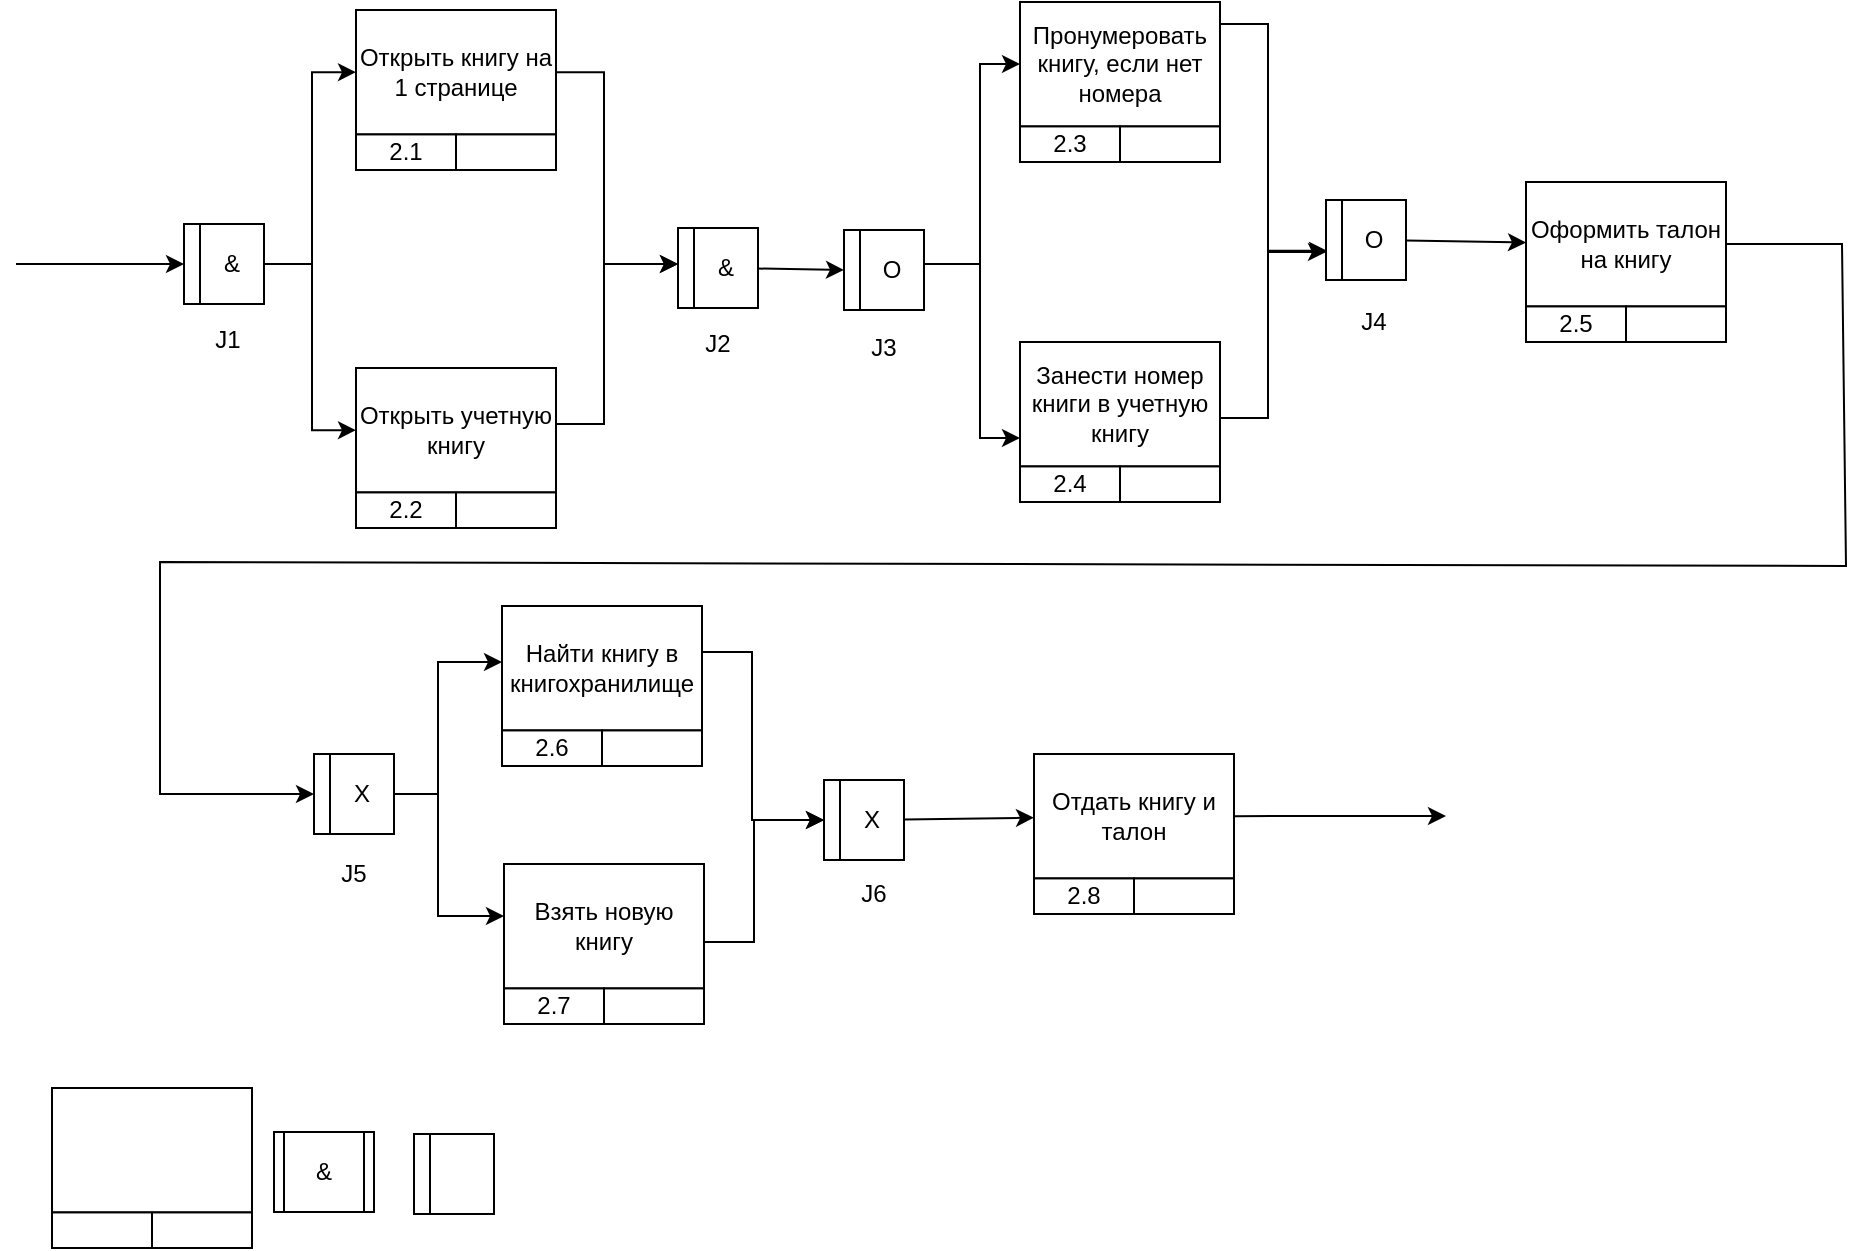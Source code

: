 <mxfile version="20.6.0"><diagram id="RGKb7DdniFXa1uoSHmu_" name="Page-1"><mxGraphModel dx="1381" dy="833" grid="0" gridSize="10" guides="1" tooltips="1" connect="1" arrows="1" fold="1" page="1" pageScale="1" pageWidth="3300" pageHeight="2339" math="0" shadow="0"><root><mxCell id="0"/><mxCell id="1" parent="0"/><mxCell id="c4hgPOqtpNpyNaUVvEY9-31" value="" style="group" parent="1" vertex="1" connectable="0"><mxGeometry x="28" y="557" width="100" height="80" as="geometry"/></mxCell><mxCell id="c4hgPOqtpNpyNaUVvEY9-8" value="" style="group" parent="c4hgPOqtpNpyNaUVvEY9-31" vertex="1" connectable="0"><mxGeometry width="100" height="62.222" as="geometry"/></mxCell><mxCell id="c4hgPOqtpNpyNaUVvEY9-9" value="" style="rounded=0;whiteSpace=wrap;html=1;" parent="c4hgPOqtpNpyNaUVvEY9-8" vertex="1"><mxGeometry width="100" height="62.222" as="geometry"/></mxCell><mxCell id="c4hgPOqtpNpyNaUVvEY9-11" value="" style="rounded=0;whiteSpace=wrap;html=1;" parent="c4hgPOqtpNpyNaUVvEY9-31" vertex="1"><mxGeometry x="50" y="62.222" width="50" height="17.778" as="geometry"/></mxCell><mxCell id="c4hgPOqtpNpyNaUVvEY9-10" value="" style="rounded=0;whiteSpace=wrap;html=1;" parent="c4hgPOqtpNpyNaUVvEY9-31" vertex="1"><mxGeometry y="62.222" width="50" height="17.778" as="geometry"/></mxCell><mxCell id="c4hgPOqtpNpyNaUVvEY9-40" value="&amp;amp;" style="shape=process;whiteSpace=wrap;html=1;backgroundOutline=1;" parent="1" vertex="1"><mxGeometry x="139" y="579" width="50" height="40" as="geometry"/></mxCell><mxCell id="c4hgPOqtpNpyNaUVvEY9-68" value="" style="group" parent="1" vertex="1" connectable="0"><mxGeometry x="209" y="580" width="40" height="40" as="geometry"/></mxCell><mxCell id="c4hgPOqtpNpyNaUVvEY9-66" value="" style="rounded=0;whiteSpace=wrap;html=1;" parent="c4hgPOqtpNpyNaUVvEY9-68" vertex="1"><mxGeometry x="8" width="32" height="40" as="geometry"/></mxCell><mxCell id="c4hgPOqtpNpyNaUVvEY9-67" value="" style="rounded=0;whiteSpace=wrap;html=1;" parent="c4hgPOqtpNpyNaUVvEY9-68" vertex="1"><mxGeometry width="8" height="40" as="geometry"/></mxCell><mxCell id="rsXKYHURc90y7jVB9t2B-70" value="" style="endArrow=classic;html=1;rounded=0;entryX=0;entryY=0.5;entryDx=0;entryDy=0;" edge="1" target="rsXKYHURc90y7jVB9t2B-130" parent="1"><mxGeometry width="50" height="50" relative="1" as="geometry"><mxPoint x="10" y="145" as="sourcePoint"/><mxPoint x="90" y="145" as="targetPoint"/></mxGeometry></mxCell><mxCell id="rsXKYHURc90y7jVB9t2B-71" value="" style="group" vertex="1" connectable="0" parent="1"><mxGeometry x="180" y="18" width="100" height="80" as="geometry"/></mxCell><mxCell id="rsXKYHURc90y7jVB9t2B-72" value="" style="group" vertex="1" connectable="0" parent="rsXKYHURc90y7jVB9t2B-71"><mxGeometry width="100" height="62.222" as="geometry"/></mxCell><mxCell id="rsXKYHURc90y7jVB9t2B-73" value="Открыть книгу на 1 странице" style="rounded=0;whiteSpace=wrap;html=1;" vertex="1" parent="rsXKYHURc90y7jVB9t2B-72"><mxGeometry width="100" height="62.222" as="geometry"/></mxCell><mxCell id="rsXKYHURc90y7jVB9t2B-74" value="" style="rounded=0;whiteSpace=wrap;html=1;" vertex="1" parent="rsXKYHURc90y7jVB9t2B-71"><mxGeometry x="50" y="62.222" width="50" height="17.778" as="geometry"/></mxCell><mxCell id="rsXKYHURc90y7jVB9t2B-75" value="2.1" style="rounded=0;whiteSpace=wrap;html=1;" vertex="1" parent="rsXKYHURc90y7jVB9t2B-71"><mxGeometry y="62.222" width="50" height="17.778" as="geometry"/></mxCell><mxCell id="rsXKYHURc90y7jVB9t2B-76" value="" style="group" vertex="1" connectable="0" parent="1"><mxGeometry x="180" y="197" width="100" height="80" as="geometry"/></mxCell><mxCell id="rsXKYHURc90y7jVB9t2B-77" value="" style="group" vertex="1" connectable="0" parent="rsXKYHURc90y7jVB9t2B-76"><mxGeometry width="100" height="62.222" as="geometry"/></mxCell><mxCell id="rsXKYHURc90y7jVB9t2B-78" value="Открыть учетную книгу" style="rounded=0;whiteSpace=wrap;html=1;" vertex="1" parent="rsXKYHURc90y7jVB9t2B-77"><mxGeometry width="100" height="62.222" as="geometry"/></mxCell><mxCell id="rsXKYHURc90y7jVB9t2B-79" value="" style="rounded=0;whiteSpace=wrap;html=1;" vertex="1" parent="rsXKYHURc90y7jVB9t2B-76"><mxGeometry x="50" y="62.222" width="50" height="17.778" as="geometry"/></mxCell><mxCell id="rsXKYHURc90y7jVB9t2B-80" value="2.2" style="rounded=0;whiteSpace=wrap;html=1;" vertex="1" parent="rsXKYHURc90y7jVB9t2B-76"><mxGeometry y="62.222" width="50" height="17.778" as="geometry"/></mxCell><mxCell id="rsXKYHURc90y7jVB9t2B-83" value="" style="group" vertex="1" connectable="0" parent="1"><mxGeometry x="512" y="14" width="100" height="80" as="geometry"/></mxCell><mxCell id="rsXKYHURc90y7jVB9t2B-84" value="" style="group" vertex="1" connectable="0" parent="rsXKYHURc90y7jVB9t2B-83"><mxGeometry width="100" height="62.222" as="geometry"/></mxCell><mxCell id="rsXKYHURc90y7jVB9t2B-85" value="Пронумеровать книгу, если нет номера" style="rounded=0;whiteSpace=wrap;html=1;" vertex="1" parent="rsXKYHURc90y7jVB9t2B-84"><mxGeometry width="100" height="62.222" as="geometry"/></mxCell><mxCell id="rsXKYHURc90y7jVB9t2B-86" value="" style="rounded=0;whiteSpace=wrap;html=1;" vertex="1" parent="rsXKYHURc90y7jVB9t2B-83"><mxGeometry x="50" y="62.222" width="50" height="17.778" as="geometry"/></mxCell><mxCell id="rsXKYHURc90y7jVB9t2B-87" value="2.3" style="rounded=0;whiteSpace=wrap;html=1;" vertex="1" parent="rsXKYHURc90y7jVB9t2B-83"><mxGeometry y="62.222" width="50" height="17.778" as="geometry"/></mxCell><mxCell id="rsXKYHURc90y7jVB9t2B-88" style="edgeStyle=orthogonalEdgeStyle;rounded=0;orthogonalLoop=1;jettySize=auto;html=1;entryX=0;entryY=0.5;entryDx=0;entryDy=0;exitX=1;exitY=0.5;exitDx=0;exitDy=0;" edge="1" parent="1" source="rsXKYHURc90y7jVB9t2B-129" target="rsXKYHURc90y7jVB9t2B-73"><mxGeometry relative="1" as="geometry"><mxPoint x="140" y="145" as="sourcePoint"/><mxPoint x="135" y="9.001" as="targetPoint"/><Array as="points"><mxPoint x="158" y="145"/><mxPoint x="158" y="49"/></Array></mxGeometry></mxCell><mxCell id="rsXKYHURc90y7jVB9t2B-89" style="edgeStyle=orthogonalEdgeStyle;rounded=0;orthogonalLoop=1;jettySize=auto;html=1;entryX=0;entryY=0.5;entryDx=0;entryDy=0;" edge="1" parent="1" source="rsXKYHURc90y7jVB9t2B-129" target="rsXKYHURc90y7jVB9t2B-78"><mxGeometry relative="1" as="geometry"><mxPoint x="140" y="145" as="sourcePoint"/><mxPoint x="190" y="59.111" as="targetPoint"/><Array as="points"><mxPoint x="158" y="145"/><mxPoint x="158" y="228"/></Array></mxGeometry></mxCell><mxCell id="rsXKYHURc90y7jVB9t2B-91" style="edgeStyle=orthogonalEdgeStyle;rounded=0;orthogonalLoop=1;jettySize=auto;html=1;" edge="1" parent="1" source="rsXKYHURc90y7jVB9t2B-73" target="rsXKYHURc90y7jVB9t2B-133"><mxGeometry relative="1" as="geometry"><mxPoint x="150" y="155" as="sourcePoint"/><mxPoint x="334" y="145" as="targetPoint"/><Array as="points"><mxPoint x="304" y="49"/><mxPoint x="304" y="145"/></Array></mxGeometry></mxCell><mxCell id="rsXKYHURc90y7jVB9t2B-92" style="edgeStyle=orthogonalEdgeStyle;rounded=0;orthogonalLoop=1;jettySize=auto;html=1;" edge="1" parent="1" source="rsXKYHURc90y7jVB9t2B-78" target="rsXKYHURc90y7jVB9t2B-133"><mxGeometry relative="1" as="geometry"><mxPoint x="290" y="59.083" as="sourcePoint"/><mxPoint x="334" y="145" as="targetPoint"/><Array as="points"><mxPoint x="304" y="225"/><mxPoint x="304" y="145"/></Array></mxGeometry></mxCell><mxCell id="rsXKYHURc90y7jVB9t2B-93" value="" style="group" vertex="1" connectable="0" parent="1"><mxGeometry x="512" y="184" width="100" height="80" as="geometry"/></mxCell><mxCell id="rsXKYHURc90y7jVB9t2B-94" value="" style="group" vertex="1" connectable="0" parent="rsXKYHURc90y7jVB9t2B-93"><mxGeometry width="100" height="62.222" as="geometry"/></mxCell><mxCell id="rsXKYHURc90y7jVB9t2B-95" value="Занести номер книги в учетную книгу" style="rounded=0;whiteSpace=wrap;html=1;" vertex="1" parent="rsXKYHURc90y7jVB9t2B-94"><mxGeometry width="100" height="62.222" as="geometry"/></mxCell><mxCell id="rsXKYHURc90y7jVB9t2B-96" value="" style="rounded=0;whiteSpace=wrap;html=1;" vertex="1" parent="rsXKYHURc90y7jVB9t2B-93"><mxGeometry x="50" y="62.222" width="50" height="17.778" as="geometry"/></mxCell><mxCell id="rsXKYHURc90y7jVB9t2B-97" value="2.4" style="rounded=0;whiteSpace=wrap;html=1;" vertex="1" parent="rsXKYHURc90y7jVB9t2B-93"><mxGeometry y="62.222" width="50" height="17.778" as="geometry"/></mxCell><mxCell id="rsXKYHURc90y7jVB9t2B-99" style="edgeStyle=orthogonalEdgeStyle;rounded=0;orthogonalLoop=1;jettySize=auto;html=1;" edge="1" parent="1" source="rsXKYHURc90y7jVB9t2B-136" target="rsXKYHURc90y7jVB9t2B-85"><mxGeometry relative="1" as="geometry"><mxPoint x="468" y="145" as="sourcePoint"/><mxPoint x="444" y="-1.889" as="targetPoint"/><Array as="points"><mxPoint x="492" y="145"/><mxPoint x="492" y="45"/></Array></mxGeometry></mxCell><mxCell id="rsXKYHURc90y7jVB9t2B-100" style="edgeStyle=orthogonalEdgeStyle;rounded=0;orthogonalLoop=1;jettySize=auto;html=1;" edge="1" parent="1" source="rsXKYHURc90y7jVB9t2B-136" target="rsXKYHURc90y7jVB9t2B-95"><mxGeometry relative="1" as="geometry"><mxPoint x="468" y="145" as="sourcePoint"/><mxPoint x="522.0" y="55" as="targetPoint"/><Array as="points"><mxPoint x="492" y="145"/><mxPoint x="492" y="232"/></Array></mxGeometry></mxCell><mxCell id="rsXKYHURc90y7jVB9t2B-101" value="" style="endArrow=classic;html=1;rounded=0;entryX=0;entryY=0.5;entryDx=0;entryDy=0;" edge="1" parent="1" source="rsXKYHURc90y7jVB9t2B-132" target="rsXKYHURc90y7jVB9t2B-137"><mxGeometry width="50" height="50" relative="1" as="geometry"><mxPoint x="384" y="145" as="sourcePoint"/><mxPoint x="418" y="147" as="targetPoint"/></mxGeometry></mxCell><mxCell id="rsXKYHURc90y7jVB9t2B-103" style="edgeStyle=orthogonalEdgeStyle;rounded=0;orthogonalLoop=1;jettySize=auto;html=1;" edge="1" parent="1" source="rsXKYHURc90y7jVB9t2B-85" target="rsXKYHURc90y7jVB9t2B-140"><mxGeometry relative="1" as="geometry"><mxPoint x="698" y="25.003" as="sourcePoint"/><mxPoint x="659" y="139" as="targetPoint"/><Array as="points"><mxPoint x="636" y="25"/><mxPoint x="636" y="139"/></Array></mxGeometry></mxCell><mxCell id="rsXKYHURc90y7jVB9t2B-104" style="edgeStyle=orthogonalEdgeStyle;rounded=0;orthogonalLoop=1;jettySize=auto;html=1;entryX=0.065;entryY=0.635;entryDx=0;entryDy=0;entryPerimeter=0;" edge="1" parent="1" source="rsXKYHURc90y7jVB9t2B-95" target="rsXKYHURc90y7jVB9t2B-140"><mxGeometry relative="1" as="geometry"><mxPoint x="622.0" y="35" as="sourcePoint"/><mxPoint x="659" y="138.0" as="targetPoint"/><Array as="points"><mxPoint x="636" y="222"/><mxPoint x="636" y="138"/></Array></mxGeometry></mxCell><mxCell id="rsXKYHURc90y7jVB9t2B-105" value="" style="group" vertex="1" connectable="0" parent="1"><mxGeometry x="159" y="390" width="40" height="40" as="geometry"/></mxCell><mxCell id="rsXKYHURc90y7jVB9t2B-106" value="X" style="rounded=0;whiteSpace=wrap;html=1;" vertex="1" parent="rsXKYHURc90y7jVB9t2B-105"><mxGeometry x="8" width="32" height="40" as="geometry"/></mxCell><mxCell id="rsXKYHURc90y7jVB9t2B-107" value="" style="rounded=0;whiteSpace=wrap;html=1;" vertex="1" parent="rsXKYHURc90y7jVB9t2B-105"><mxGeometry width="8" height="40" as="geometry"/></mxCell><mxCell id="rsXKYHURc90y7jVB9t2B-108" value="" style="group" vertex="1" connectable="0" parent="1"><mxGeometry x="253" y="316" width="100" height="80" as="geometry"/></mxCell><mxCell id="rsXKYHURc90y7jVB9t2B-109" value="" style="group" vertex="1" connectable="0" parent="rsXKYHURc90y7jVB9t2B-108"><mxGeometry width="100" height="62.222" as="geometry"/></mxCell><mxCell id="rsXKYHURc90y7jVB9t2B-110" value="Найти книгу в книгохранилище" style="rounded=0;whiteSpace=wrap;html=1;" vertex="1" parent="rsXKYHURc90y7jVB9t2B-109"><mxGeometry width="100" height="62.222" as="geometry"/></mxCell><mxCell id="rsXKYHURc90y7jVB9t2B-111" value="" style="rounded=0;whiteSpace=wrap;html=1;" vertex="1" parent="rsXKYHURc90y7jVB9t2B-108"><mxGeometry x="50" y="62.222" width="50" height="17.778" as="geometry"/></mxCell><mxCell id="rsXKYHURc90y7jVB9t2B-112" value="2.6" style="rounded=0;whiteSpace=wrap;html=1;" vertex="1" parent="rsXKYHURc90y7jVB9t2B-108"><mxGeometry y="62.222" width="50" height="17.778" as="geometry"/></mxCell><mxCell id="rsXKYHURc90y7jVB9t2B-113" value="" style="group" vertex="1" connectable="0" parent="1"><mxGeometry x="254" y="445" width="100" height="80" as="geometry"/></mxCell><mxCell id="rsXKYHURc90y7jVB9t2B-114" value="" style="group" vertex="1" connectable="0" parent="rsXKYHURc90y7jVB9t2B-113"><mxGeometry width="100" height="62.222" as="geometry"/></mxCell><mxCell id="rsXKYHURc90y7jVB9t2B-115" value="Взять новую книгу" style="rounded=0;whiteSpace=wrap;html=1;" vertex="1" parent="rsXKYHURc90y7jVB9t2B-114"><mxGeometry width="100" height="62.222" as="geometry"/></mxCell><mxCell id="rsXKYHURc90y7jVB9t2B-116" value="" style="rounded=0;whiteSpace=wrap;html=1;" vertex="1" parent="rsXKYHURc90y7jVB9t2B-113"><mxGeometry x="50" y="62.222" width="50" height="17.778" as="geometry"/></mxCell><mxCell id="rsXKYHURc90y7jVB9t2B-117" value="2.7" style="rounded=0;whiteSpace=wrap;html=1;" vertex="1" parent="rsXKYHURc90y7jVB9t2B-113"><mxGeometry y="62.222" width="50" height="17.778" as="geometry"/></mxCell><mxCell id="rsXKYHURc90y7jVB9t2B-120" value="" style="endArrow=classic;html=1;rounded=0;entryX=0;entryY=0.5;entryDx=0;entryDy=0;" edge="1" parent="1" source="rsXKYHURc90y7jVB9t2B-153" target="rsXKYHURc90y7jVB9t2B-107"><mxGeometry width="50" height="50" relative="1" as="geometry"><mxPoint x="818" y="145" as="sourcePoint"/><mxPoint x="142" y="434" as="targetPoint"/><Array as="points"><mxPoint x="923" y="135"/><mxPoint x="925" y="296"/><mxPoint x="82" y="294"/><mxPoint x="82" y="410"/></Array></mxGeometry></mxCell><mxCell id="rsXKYHURc90y7jVB9t2B-123" value="" style="group" vertex="1" connectable="0" parent="1"><mxGeometry x="414" y="403" width="40" height="40" as="geometry"/></mxCell><mxCell id="rsXKYHURc90y7jVB9t2B-124" value="X" style="rounded=0;whiteSpace=wrap;html=1;" vertex="1" parent="rsXKYHURc90y7jVB9t2B-123"><mxGeometry x="8" width="32" height="40" as="geometry"/></mxCell><mxCell id="rsXKYHURc90y7jVB9t2B-125" value="" style="rounded=0;whiteSpace=wrap;html=1;" vertex="1" parent="rsXKYHURc90y7jVB9t2B-123"><mxGeometry width="8" height="40" as="geometry"/></mxCell><mxCell id="rsXKYHURc90y7jVB9t2B-126" style="edgeStyle=orthogonalEdgeStyle;rounded=0;orthogonalLoop=1;jettySize=auto;html=1;" edge="1" parent="1" source="rsXKYHURc90y7jVB9t2B-106" target="rsXKYHURc90y7jVB9t2B-110"><mxGeometry relative="1" as="geometry"><mxPoint x="109" y="563" as="sourcePoint"/><mxPoint x="163" y="483" as="targetPoint"/><Array as="points"><mxPoint x="221" y="410"/><mxPoint x="221" y="344"/></Array></mxGeometry></mxCell><mxCell id="rsXKYHURc90y7jVB9t2B-127" style="edgeStyle=orthogonalEdgeStyle;rounded=0;orthogonalLoop=1;jettySize=auto;html=1;" edge="1" parent="1" source="rsXKYHURc90y7jVB9t2B-106" target="rsXKYHURc90y7jVB9t2B-115"><mxGeometry relative="1" as="geometry"><mxPoint x="191" y="356" as="sourcePoint"/><mxPoint x="263" y="354" as="targetPoint"/><Array as="points"><mxPoint x="221" y="410"/><mxPoint x="221" y="471"/></Array></mxGeometry></mxCell><mxCell id="rsXKYHURc90y7jVB9t2B-128" value="" style="group" vertex="1" connectable="0" parent="1"><mxGeometry x="94" y="125" width="40" height="40" as="geometry"/></mxCell><mxCell id="rsXKYHURc90y7jVB9t2B-129" value="&amp;amp;" style="rounded=0;whiteSpace=wrap;html=1;" vertex="1" parent="rsXKYHURc90y7jVB9t2B-128"><mxGeometry x="8" width="32" height="40" as="geometry"/></mxCell><mxCell id="rsXKYHURc90y7jVB9t2B-130" value="" style="rounded=0;whiteSpace=wrap;html=1;" vertex="1" parent="rsXKYHURc90y7jVB9t2B-128"><mxGeometry width="8" height="40" as="geometry"/></mxCell><mxCell id="rsXKYHURc90y7jVB9t2B-131" value="" style="group" vertex="1" connectable="0" parent="1"><mxGeometry x="341" y="127" width="40" height="40" as="geometry"/></mxCell><mxCell id="rsXKYHURc90y7jVB9t2B-132" value="&amp;amp;" style="rounded=0;whiteSpace=wrap;html=1;" vertex="1" parent="rsXKYHURc90y7jVB9t2B-131"><mxGeometry x="8" width="32" height="40" as="geometry"/></mxCell><mxCell id="rsXKYHURc90y7jVB9t2B-133" value="" style="rounded=0;whiteSpace=wrap;html=1;" vertex="1" parent="rsXKYHURc90y7jVB9t2B-131"><mxGeometry width="8" height="40" as="geometry"/></mxCell><mxCell id="rsXKYHURc90y7jVB9t2B-135" value="" style="group" vertex="1" connectable="0" parent="1"><mxGeometry x="424" y="128" width="40" height="40" as="geometry"/></mxCell><mxCell id="rsXKYHURc90y7jVB9t2B-136" value="O" style="rounded=0;whiteSpace=wrap;html=1;" vertex="1" parent="rsXKYHURc90y7jVB9t2B-135"><mxGeometry x="8" width="32" height="40" as="geometry"/></mxCell><mxCell id="rsXKYHURc90y7jVB9t2B-137" value="" style="rounded=0;whiteSpace=wrap;html=1;" vertex="1" parent="rsXKYHURc90y7jVB9t2B-135"><mxGeometry width="8" height="40" as="geometry"/></mxCell><mxCell id="rsXKYHURc90y7jVB9t2B-138" value="" style="group" vertex="1" connectable="0" parent="1"><mxGeometry x="665" y="113" width="40" height="40" as="geometry"/></mxCell><mxCell id="rsXKYHURc90y7jVB9t2B-139" value="O" style="rounded=0;whiteSpace=wrap;html=1;" vertex="1" parent="rsXKYHURc90y7jVB9t2B-138"><mxGeometry x="8" width="32" height="40" as="geometry"/></mxCell><mxCell id="rsXKYHURc90y7jVB9t2B-140" value="" style="rounded=0;whiteSpace=wrap;html=1;" vertex="1" parent="rsXKYHURc90y7jVB9t2B-138"><mxGeometry width="8" height="40" as="geometry"/></mxCell><mxCell id="rsXKYHURc90y7jVB9t2B-144" style="edgeStyle=orthogonalEdgeStyle;rounded=0;orthogonalLoop=1;jettySize=auto;html=1;" edge="1" parent="1" source="rsXKYHURc90y7jVB9t2B-115" target="rsXKYHURc90y7jVB9t2B-125"><mxGeometry relative="1" as="geometry"><mxPoint x="364" y="529" as="sourcePoint"/><mxPoint x="425" y="449" as="targetPoint"/><Array as="points"><mxPoint x="379" y="484"/><mxPoint x="379" y="423"/></Array></mxGeometry></mxCell><mxCell id="rsXKYHURc90y7jVB9t2B-145" style="edgeStyle=orthogonalEdgeStyle;rounded=0;orthogonalLoop=1;jettySize=auto;html=1;" edge="1" parent="1" source="rsXKYHURc90y7jVB9t2B-110" target="rsXKYHURc90y7jVB9t2B-125"><mxGeometry relative="1" as="geometry"><mxPoint x="364" y="494.029" as="sourcePoint"/><mxPoint x="424" y="433" as="targetPoint"/><Array as="points"><mxPoint x="378" y="339"/><mxPoint x="378" y="423"/></Array></mxGeometry></mxCell><mxCell id="rsXKYHURc90y7jVB9t2B-146" value="" style="group" vertex="1" connectable="0" parent="1"><mxGeometry x="519" y="390" width="100" height="80" as="geometry"/></mxCell><mxCell id="rsXKYHURc90y7jVB9t2B-147" value="" style="group" vertex="1" connectable="0" parent="rsXKYHURc90y7jVB9t2B-146"><mxGeometry width="100" height="62.222" as="geometry"/></mxCell><mxCell id="rsXKYHURc90y7jVB9t2B-148" value="Отдать книгу и талон" style="rounded=0;whiteSpace=wrap;html=1;" vertex="1" parent="rsXKYHURc90y7jVB9t2B-147"><mxGeometry width="100" height="62.222" as="geometry"/></mxCell><mxCell id="rsXKYHURc90y7jVB9t2B-149" value="" style="rounded=0;whiteSpace=wrap;html=1;" vertex="1" parent="rsXKYHURc90y7jVB9t2B-146"><mxGeometry x="50" y="62.222" width="50" height="17.778" as="geometry"/></mxCell><mxCell id="rsXKYHURc90y7jVB9t2B-150" value="2.8" style="rounded=0;whiteSpace=wrap;html=1;" vertex="1" parent="rsXKYHURc90y7jVB9t2B-146"><mxGeometry y="62.222" width="50" height="17.778" as="geometry"/></mxCell><mxCell id="rsXKYHURc90y7jVB9t2B-151" value="" style="group" vertex="1" connectable="0" parent="1"><mxGeometry x="765" y="104" width="100" height="80" as="geometry"/></mxCell><mxCell id="rsXKYHURc90y7jVB9t2B-152" value="" style="group" vertex="1" connectable="0" parent="rsXKYHURc90y7jVB9t2B-151"><mxGeometry width="100" height="62.222" as="geometry"/></mxCell><mxCell id="rsXKYHURc90y7jVB9t2B-153" value="Оформить талон на книгу" style="rounded=0;whiteSpace=wrap;html=1;" vertex="1" parent="rsXKYHURc90y7jVB9t2B-152"><mxGeometry width="100" height="62.222" as="geometry"/></mxCell><mxCell id="rsXKYHURc90y7jVB9t2B-154" value="" style="rounded=0;whiteSpace=wrap;html=1;" vertex="1" parent="rsXKYHURc90y7jVB9t2B-151"><mxGeometry x="50" y="62.222" width="50" height="17.778" as="geometry"/></mxCell><mxCell id="rsXKYHURc90y7jVB9t2B-155" value="2.5" style="rounded=0;whiteSpace=wrap;html=1;" vertex="1" parent="rsXKYHURc90y7jVB9t2B-151"><mxGeometry y="62.222" width="50" height="17.778" as="geometry"/></mxCell><mxCell id="rsXKYHURc90y7jVB9t2B-156" value="" style="endArrow=classic;html=1;rounded=0;" edge="1" parent="1" source="rsXKYHURc90y7jVB9t2B-139" target="rsXKYHURc90y7jVB9t2B-153"><mxGeometry width="50" height="50" relative="1" as="geometry"><mxPoint x="701" y="238" as="sourcePoint"/><mxPoint x="751" y="188" as="targetPoint"/></mxGeometry></mxCell><mxCell id="rsXKYHURc90y7jVB9t2B-157" value="" style="endArrow=classic;html=1;rounded=0;fontStyle=1" edge="1" parent="1" source="rsXKYHURc90y7jVB9t2B-124" target="rsXKYHURc90y7jVB9t2B-148"><mxGeometry width="50" height="50" relative="1" as="geometry"><mxPoint x="469" y="549" as="sourcePoint"/><mxPoint x="519" y="499" as="targetPoint"/></mxGeometry></mxCell><mxCell id="rsXKYHURc90y7jVB9t2B-158" value="" style="endArrow=classic;html=1;rounded=0;fontStyle=1" edge="1" parent="1" source="rsXKYHURc90y7jVB9t2B-148"><mxGeometry width="50" height="50" relative="1" as="geometry"><mxPoint x="657" y="425.939" as="sourcePoint"/><mxPoint x="725" y="421" as="targetPoint"/></mxGeometry></mxCell><mxCell id="rsXKYHURc90y7jVB9t2B-159" value="J1" style="text;html=1;strokeColor=none;fillColor=none;align=center;verticalAlign=middle;whiteSpace=wrap;rounded=0;" vertex="1" parent="1"><mxGeometry x="86" y="168" width="60" height="30" as="geometry"/></mxCell><mxCell id="rsXKYHURc90y7jVB9t2B-160" value="J2" style="text;html=1;strokeColor=none;fillColor=none;align=center;verticalAlign=middle;whiteSpace=wrap;rounded=0;" vertex="1" parent="1"><mxGeometry x="331" y="170" width="60" height="30" as="geometry"/></mxCell><mxCell id="rsXKYHURc90y7jVB9t2B-161" value="J3" style="text;html=1;strokeColor=none;fillColor=none;align=center;verticalAlign=middle;whiteSpace=wrap;rounded=0;" vertex="1" parent="1"><mxGeometry x="414" y="172" width="60" height="30" as="geometry"/></mxCell><mxCell id="rsXKYHURc90y7jVB9t2B-162" value="J4" style="text;html=1;strokeColor=none;fillColor=none;align=center;verticalAlign=middle;whiteSpace=wrap;rounded=0;" vertex="1" parent="1"><mxGeometry x="659" y="159" width="60" height="30" as="geometry"/></mxCell><mxCell id="rsXKYHURc90y7jVB9t2B-163" value="J5" style="text;html=1;strokeColor=none;fillColor=none;align=center;verticalAlign=middle;whiteSpace=wrap;rounded=0;" vertex="1" parent="1"><mxGeometry x="149" y="435" width="60" height="30" as="geometry"/></mxCell><mxCell id="rsXKYHURc90y7jVB9t2B-164" value="J6" style="text;html=1;strokeColor=none;fillColor=none;align=center;verticalAlign=middle;whiteSpace=wrap;rounded=0;" vertex="1" parent="1"><mxGeometry x="409" y="445" width="60" height="30" as="geometry"/></mxCell></root></mxGraphModel></diagram></mxfile>